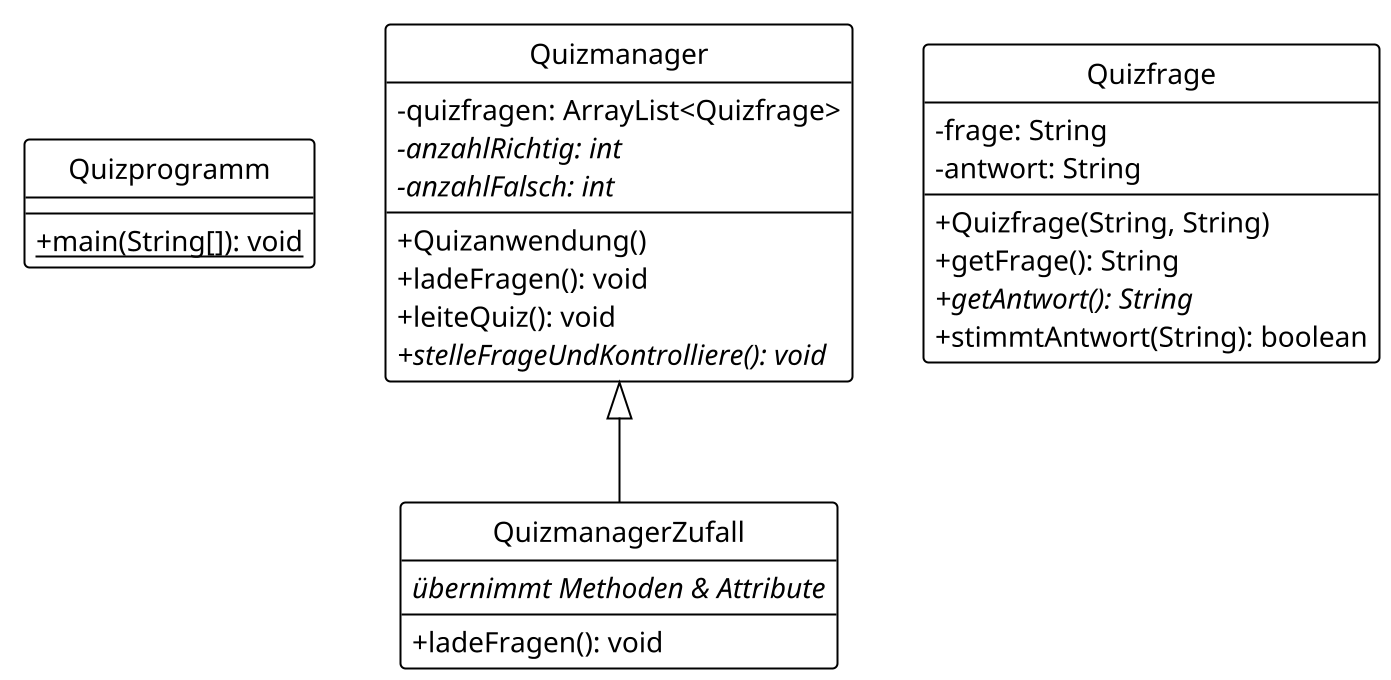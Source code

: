 @startuml
!theme plain
scale 2.0
skinparam classAttributeIconSize 0
hide circle

class Quizprogramm {
    <u>+main(String[]): void
}

class Quizmanager {
    -quizfragen: ArrayList<Quizfrage>
    <i>-anzahlRichtig: int
    <i>-anzahlFalsch: int
    +Quizanwendung()
    +ladeFragen(): void
    +leiteQuiz(): void
    <i>+stelleFrageUndKontrolliere(): void
}

Quizmanager <|-- QuizmanagerZufall

class QuizmanagerZufall {
    <i>übernimmt Methoden & Attribute
    +ladeFragen(): void
}

class Quizfrage {
    -frage: String
    -antwort: String
    +Quizfrage(String, String)
    +getFrage(): String
    <i>+getAntwort(): String
    +stimmtAntwort(String): boolean
}
@enduml